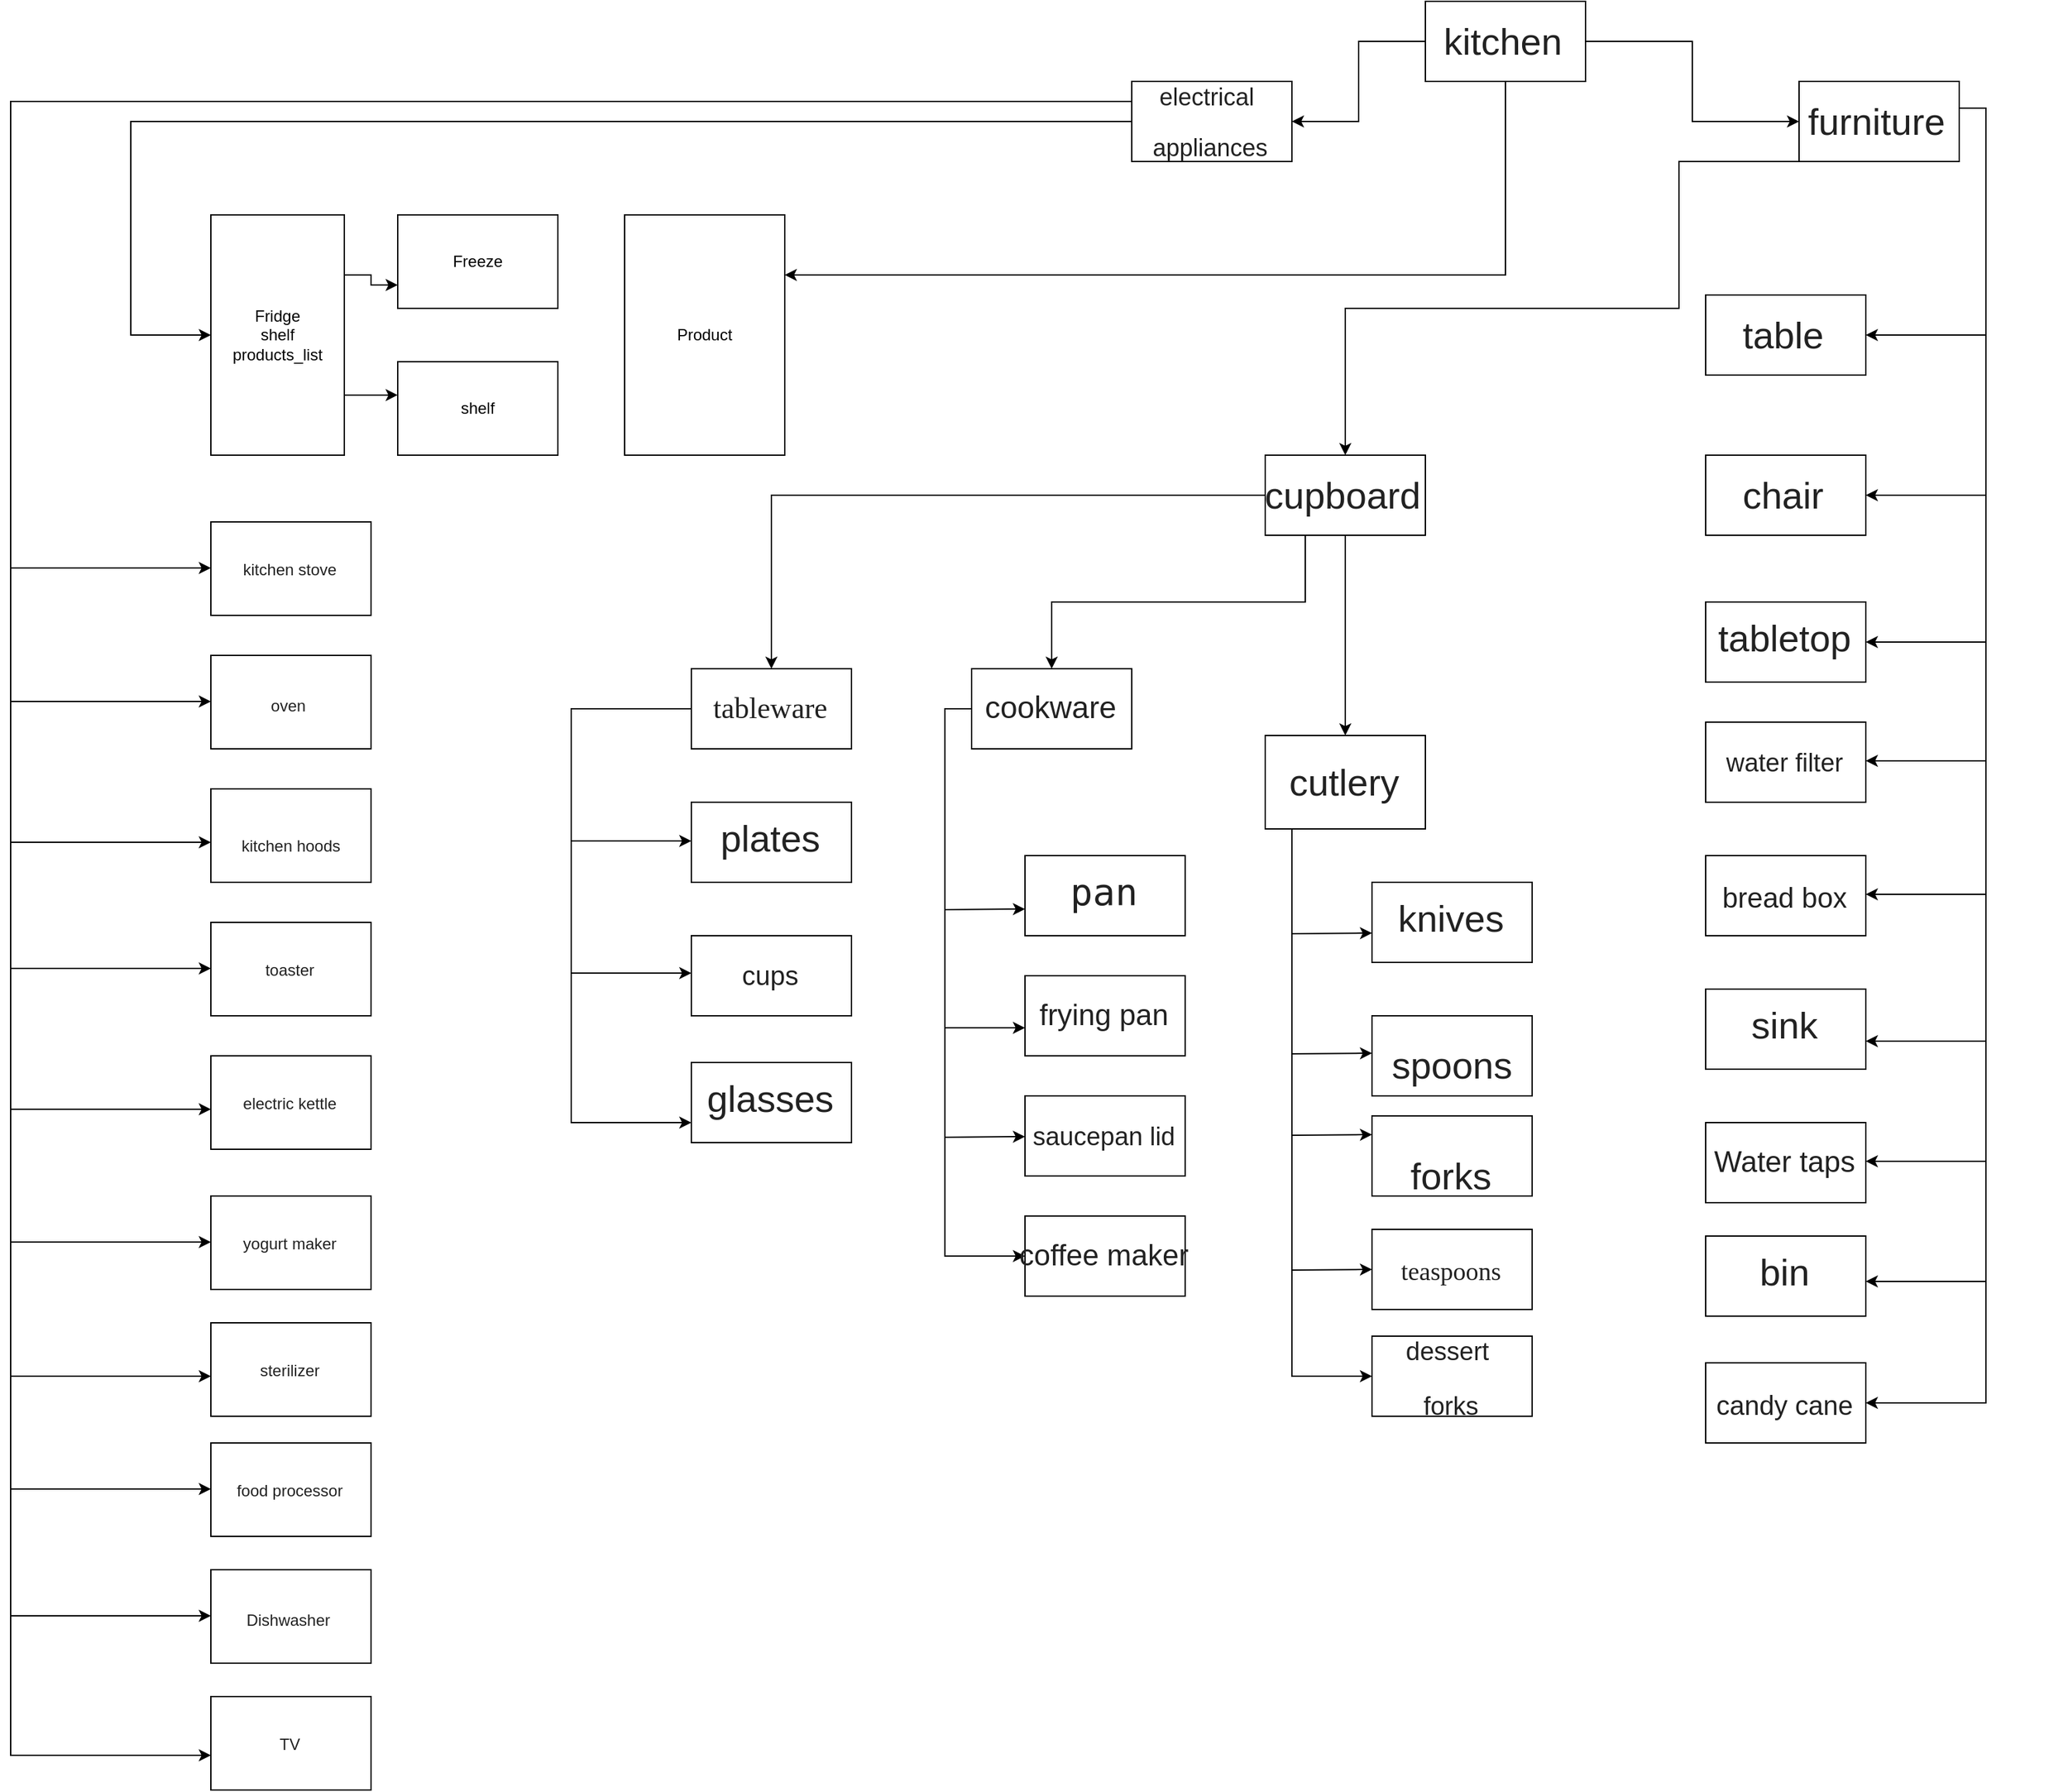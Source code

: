 <mxfile version="12.7.4" type="google"><diagram id="2n0yAuPXPC2HRH2-jtVs" name="Page-1"><mxGraphModel dx="2719" dy="2207" grid="1" gridSize="10" guides="1" tooltips="1" connect="1" arrows="1" fold="1" page="1" pageScale="1" pageWidth="827" pageHeight="1169" math="0" shadow="0"><root><mxCell id="0"/><mxCell id="1" parent="0"/><mxCell id="SaC06bewjzSkghAD5Mi--19" style="edgeStyle=orthogonalEdgeStyle;rounded=0;orthogonalLoop=1;jettySize=auto;html=1;exitX=1;exitY=0.75;exitDx=0;exitDy=0;entryX=0;entryY=0.357;entryDx=0;entryDy=0;entryPerimeter=0;" edge="1" parent="1" source="uFp57AW0VcfaGjjlZwJk-3" target="uFp57AW0VcfaGjjlZwJk-9"><mxGeometry relative="1" as="geometry"/></mxCell><mxCell id="SaC06bewjzSkghAD5Mi--20" style="edgeStyle=orthogonalEdgeStyle;rounded=0;orthogonalLoop=1;jettySize=auto;html=1;exitX=1;exitY=0.25;exitDx=0;exitDy=0;entryX=0;entryY=0.75;entryDx=0;entryDy=0;" edge="1" parent="1" source="uFp57AW0VcfaGjjlZwJk-3" target="uFp57AW0VcfaGjjlZwJk-8"><mxGeometry relative="1" as="geometry"/></mxCell><mxCell id="uFp57AW0VcfaGjjlZwJk-3" value="Fridge&lt;br&gt;shelf&lt;br&gt;products_list" style="rounded=0;whiteSpace=wrap;html=1;" parent="1" vertex="1"><mxGeometry x="-570" y="-1000" width="100" height="180" as="geometry"/></mxCell><mxCell id="uFp57AW0VcfaGjjlZwJk-7" value="Product" style="rounded=0;whiteSpace=wrap;html=1;" parent="1" vertex="1"><mxGeometry x="-260" y="-1000" width="120" height="180" as="geometry"/></mxCell><mxCell id="uFp57AW0VcfaGjjlZwJk-8" value="Freeze" style="rounded=0;whiteSpace=wrap;html=1;" parent="1" vertex="1"><mxGeometry x="-430" y="-1000" width="120" height="70" as="geometry"/></mxCell><mxCell id="uFp57AW0VcfaGjjlZwJk-9" value="shelf" style="rounded=0;whiteSpace=wrap;html=1;" parent="1" vertex="1"><mxGeometry x="-430" y="-890" width="120" height="70" as="geometry"/></mxCell><mxCell id="SaC06bewjzSkghAD5Mi--21" value="&lt;pre class=&quot;tw-data-text tw-text-large tw-ta&quot; id=&quot;tw-target-text&quot; dir=&quot;ltr&quot; style=&quot;line-height: 36px ; border: none ; padding: 2px 0.14em 2px 0px ; position: relative ; margin-top: -2px ; margin-bottom: -2px ; resize: none ; font-family: inherit ; overflow: hidden ; width: 277px ; white-space: pre-wrap ; overflow-wrap: break-word ; color: rgb(34 , 34 , 34)&quot;&gt;&lt;span lang=&quot;en&quot;&gt;&lt;font style=&quot;font-size: 12px&quot;&gt;kitchen stove&lt;/font&gt;&lt;/span&gt;&lt;/pre&gt;" style="rounded=0;whiteSpace=wrap;html=1;align=center;" vertex="1" parent="1"><mxGeometry x="-570" y="-770" width="120" height="70" as="geometry"/></mxCell><mxCell id="SaC06bewjzSkghAD5Mi--29" value="&lt;pre class=&quot;tw-data-text tw-text-large tw-ta&quot; id=&quot;tw-target-text&quot; dir=&quot;ltr&quot; style=&quot;line-height: 36px ; border: none ; padding: 2px 0.14em 2px 0px ; position: relative ; margin-top: -2px ; margin-bottom: -2px ; resize: none ; font-family: inherit ; overflow: hidden ; width: 277px ; white-space: pre-wrap ; overflow-wrap: break-word ; color: rgb(34 , 34 , 34)&quot;&gt;&lt;pre class=&quot;tw-data-text tw-text-large tw-ta&quot; id=&quot;tw-target-text&quot; dir=&quot;ltr&quot; style=&quot;line-height: 36px ; border: none ; padding: 2px 0.14em 2px 0px ; position: relative ; margin-top: -2px ; margin-bottom: -2px ; resize: none ; font-family: inherit ; overflow: hidden ; width: 277px ; white-space: pre-wrap ; overflow-wrap: break-word&quot;&gt;&lt;span lang=&quot;en&quot;&gt;&lt;font style=&quot;font-size: 12px&quot;&gt;electric kettle&lt;/font&gt;&lt;/span&gt;&lt;/pre&gt;&lt;/pre&gt;" style="rounded=0;whiteSpace=wrap;html=1;align=center;" vertex="1" parent="1"><mxGeometry x="-570" y="-370" width="120" height="70" as="geometry"/></mxCell><mxCell id="SaC06bewjzSkghAD5Mi--144" style="edgeStyle=orthogonalEdgeStyle;rounded=0;orthogonalLoop=1;jettySize=auto;html=1;exitX=0;exitY=0.5;exitDx=0;exitDy=0;entryX=0;entryY=0.5;entryDx=0;entryDy=0;" edge="1" parent="1" source="SaC06bewjzSkghAD5Mi--54" target="SaC06bewjzSkghAD5Mi--143"><mxGeometry relative="1" as="geometry"><Array as="points"><mxPoint x="220" y="-540"/><mxPoint x="240" y="-540"/><mxPoint x="240" y="-130"/></Array></mxGeometry></mxCell><mxCell id="SaC06bewjzSkghAD5Mi--54" value="&lt;pre class=&quot;tw-data-text tw-text-large tw-ta&quot; id=&quot;tw-target-text&quot; dir=&quot;ltr&quot; style=&quot;line-height: 36px ; border: none ; padding: 2px 0.14em 2px 0px ; position: relative ; margin-top: -2px ; margin-bottom: -2px ; resize: none ; font-family: inherit ; overflow: hidden ; width: 277px ; white-space: pre-wrap ; overflow-wrap: break-word ; color: rgb(34 , 34 , 34)&quot;&gt;&lt;pre class=&quot;tw-data-text tw-text-large tw-ta&quot; id=&quot;tw-target-text&quot; dir=&quot;ltr&quot; style=&quot;line-height: 36px ; border: none ; padding: 2px 0.14em 2px 0px ; position: relative ; margin-top: -2px ; margin-bottom: -2px ; resize: none ; font-family: inherit ; overflow: hidden ; width: 277px ; white-space: pre-wrap ; overflow-wrap: break-word&quot;&gt;&lt;pre class=&quot;tw-data-text tw-text-large tw-ta&quot; id=&quot;tw-target-text&quot; dir=&quot;ltr&quot; style=&quot;font-size: 28px ; line-height: 36px ; border: none ; padding: 2px 0.14em 2px 0px ; position: relative ; margin-top: -2px ; margin-bottom: -2px ; resize: none ; font-family: inherit ; overflow: hidden ; width: 277px ; white-space: pre-wrap ; overflow-wrap: break-word&quot;&gt;&lt;span lang=&quot;en&quot;&gt;cutlery&lt;/span&gt;&lt;/pre&gt;&lt;/pre&gt;&lt;/pre&gt;" style="rounded=0;whiteSpace=wrap;html=1;align=center;" vertex="1" parent="1"><mxGeometry x="220" y="-610" width="120" height="70" as="geometry"/></mxCell><mxCell id="SaC06bewjzSkghAD5Mi--31" value="&lt;pre class=&quot;tw-data-text tw-text-large tw-ta&quot; id=&quot;tw-target-text&quot; dir=&quot;ltr&quot; style=&quot;line-height: 36px ; border: none ; padding: 2px 0.14em 2px 0px ; position: relative ; margin-top: -2px ; margin-bottom: -2px ; resize: none ; font-family: inherit ; overflow: hidden ; width: 277px ; white-space: pre-wrap ; overflow-wrap: break-word ; color: rgb(34 , 34 , 34)&quot;&gt;&lt;pre class=&quot;tw-data-text tw-text-large tw-ta&quot; id=&quot;tw-target-text&quot; dir=&quot;ltr&quot; style=&quot;line-height: 36px ; border: none ; padding: 2px 0.14em 2px 0px ; position: relative ; margin-top: -2px ; margin-bottom: -2px ; resize: none ; font-family: inherit ; overflow: hidden ; width: 277px ; white-space: pre-wrap ; overflow-wrap: break-word&quot;&gt;&lt;span lang=&quot;en&quot;&gt;&lt;font style=&quot;font-size: 12px&quot;&gt;food processor&lt;/font&gt;&lt;/span&gt;&lt;/pre&gt;&lt;/pre&gt;" style="rounded=0;whiteSpace=wrap;html=1;align=center;" vertex="1" parent="1"><mxGeometry x="-570" y="-80" width="120" height="70" as="geometry"/></mxCell><mxCell id="SaC06bewjzSkghAD5Mi--33" value="&lt;pre class=&quot;tw-data-text tw-text-large tw-ta&quot; id=&quot;tw-target-text&quot; dir=&quot;ltr&quot; style=&quot;line-height: 36px ; border: none ; padding: 2px 0.14em 2px 0px ; position: relative ; margin-top: -2px ; margin-bottom: -2px ; resize: none ; font-family: inherit ; overflow: hidden ; width: 277px ; white-space: pre-wrap ; overflow-wrap: break-word ; color: rgb(34 , 34 , 34)&quot;&gt;TV&lt;/pre&gt;" style="rounded=0;whiteSpace=wrap;html=1;align=center;" vertex="1" parent="1"><mxGeometry x="-570" y="110" width="120" height="70" as="geometry"/></mxCell><mxCell id="SaC06bewjzSkghAD5Mi--35" value="&lt;pre class=&quot;tw-data-text tw-text-large tw-ta&quot; id=&quot;tw-target-text&quot; dir=&quot;ltr&quot; style=&quot;line-height: 36px ; border: none ; padding: 2px 0.14em 2px 0px ; position: relative ; margin-top: -2px ; margin-bottom: -2px ; resize: none ; font-family: inherit ; overflow: hidden ; width: 277px ; white-space: pre-wrap ; overflow-wrap: break-word ; color: rgb(34 , 34 , 34)&quot;&gt;&lt;pre class=&quot;tw-data-text tw-text-large tw-ta&quot; id=&quot;tw-target-text&quot; dir=&quot;ltr&quot; style=&quot;line-height: 36px ; border: none ; padding: 2px 0.14em 2px 0px ; position: relative ; margin-top: -2px ; margin-bottom: -2px ; resize: none ; font-family: inherit ; overflow: hidden ; width: 277px ; white-space: pre-wrap ; overflow-wrap: break-word&quot;&gt;&lt;span lang=&quot;en&quot;&gt;&lt;font style=&quot;font-size: 12px&quot;&gt;toaster&lt;/font&gt;&lt;/span&gt;&lt;/pre&gt;&lt;/pre&gt;" style="rounded=0;whiteSpace=wrap;html=1;align=center;" vertex="1" parent="1"><mxGeometry x="-570" y="-470" width="120" height="70" as="geometry"/></mxCell><mxCell id="SaC06bewjzSkghAD5Mi--37" value="&lt;pre class=&quot;tw-data-text tw-text-large tw-ta&quot; id=&quot;tw-target-text&quot; dir=&quot;ltr&quot; style=&quot;line-height: 36px ; border: none ; padding: 2px 0.14em 2px 0px ; position: relative ; margin-top: -2px ; margin-bottom: -2px ; resize: none ; font-family: inherit ; overflow: hidden ; width: 277px ; white-space: pre-wrap ; overflow-wrap: break-word ; color: rgb(34 , 34 , 34)&quot;&gt;&lt;pre class=&quot;tw-data-text tw-text-large tw-ta&quot; id=&quot;tw-target-text&quot; dir=&quot;ltr&quot; style=&quot;line-height: 36px ; border: none ; padding: 2px 0.14em 2px 0px ; position: relative ; margin-top: -2px ; margin-bottom: -2px ; resize: none ; font-family: inherit ; overflow: hidden ; width: 277px ; white-space: pre-wrap ; overflow-wrap: break-word&quot;&gt;&lt;span lang=&quot;en&quot;&gt;&lt;font style=&quot;font-size: 12px&quot;&gt;sterilizer&lt;/font&gt;&lt;/span&gt;&lt;/pre&gt;&lt;/pre&gt;" style="rounded=0;whiteSpace=wrap;html=1;align=center;" vertex="1" parent="1"><mxGeometry x="-570" y="-170" width="120" height="70" as="geometry"/></mxCell><mxCell id="SaC06bewjzSkghAD5Mi--23" value="&lt;pre class=&quot;tw-data-text tw-text-large tw-ta&quot; id=&quot;tw-target-text&quot; dir=&quot;ltr&quot; style=&quot;font-size: 28px ; line-height: 36px ; border: none ; padding: 2px 0.14em 2px 0px ; position: relative ; margin-top: -2px ; margin-bottom: -2px ; resize: none ; font-family: inherit ; overflow: hidden ; width: 277px ; white-space: pre-wrap ; overflow-wrap: break-word ; color: rgb(34 , 34 , 34)&quot;&gt;&lt;span lang=&quot;en&quot; style=&quot;font-size: 12px&quot;&gt;oven&lt;/span&gt;&lt;/pre&gt;" style="rounded=0;whiteSpace=wrap;html=1;align=center;" vertex="1" parent="1"><mxGeometry x="-570" y="-670" width="120" height="70" as="geometry"/></mxCell><mxCell id="SaC06bewjzSkghAD5Mi--25" value="&lt;br class=&quot;Apple-interchange-newline&quot;&gt;&lt;span style=&quot;color: rgb(34 , 34 , 34) ; font-family: &amp;#34;arial&amp;#34; , sans-serif ; text-align: left ; white-space: pre-wrap&quot;&gt;kitchen hoods&lt;/span&gt;" style="rounded=0;whiteSpace=wrap;html=1;" vertex="1" parent="1"><mxGeometry x="-570" y="-570" width="120" height="70" as="geometry"/></mxCell><mxCell id="SaC06bewjzSkghAD5Mi--27" value="&lt;pre class=&quot;tw-data-text tw-text-large tw-ta&quot; id=&quot;tw-target-text&quot; dir=&quot;ltr&quot; style=&quot;font-size: 28px ; line-height: 36px ; border: none ; padding: 2px 0.14em 2px 0px ; position: relative ; margin-top: -2px ; margin-bottom: -2px ; resize: none ; font-family: inherit ; overflow: hidden ; width: 277px ; white-space: pre-wrap ; overflow-wrap: break-word ; color: rgb(34 , 34 , 34)&quot;&gt;&lt;span lang=&quot;en&quot; style=&quot;font-size: 12px&quot;&gt;Dishwasher&lt;/span&gt;&lt;/pre&gt;" style="rounded=0;whiteSpace=wrap;html=1;align=center;" vertex="1" parent="1"><mxGeometry x="-570" y="15" width="120" height="70" as="geometry"/></mxCell><mxCell id="SaC06bewjzSkghAD5Mi--40" value="&lt;pre class=&quot;tw-data-text tw-text-large tw-ta&quot; id=&quot;tw-target-text&quot; dir=&quot;ltr&quot; style=&quot;line-height: 36px ; border: none ; padding: 2px 0.14em 2px 0px ; position: relative ; margin-top: -2px ; margin-bottom: -2px ; resize: none ; font-family: inherit ; overflow: hidden ; width: 277px ; white-space: pre-wrap ; overflow-wrap: break-word ; color: rgb(34 , 34 , 34)&quot;&gt;&lt;pre class=&quot;tw-data-text tw-text-large tw-ta&quot; id=&quot;tw-target-text&quot; dir=&quot;ltr&quot; style=&quot;line-height: 36px ; border: none ; padding: 2px 0.14em 2px 0px ; position: relative ; margin-top: -2px ; margin-bottom: -2px ; resize: none ; font-family: inherit ; overflow: hidden ; width: 277px ; white-space: pre-wrap ; overflow-wrap: break-word&quot;&gt;&lt;span lang=&quot;en&quot;&gt;&lt;font style=&quot;font-size: 12px&quot;&gt;yogurt maker&lt;/font&gt;&lt;/span&gt;&lt;/pre&gt;&lt;/pre&gt;" style="rounded=0;whiteSpace=wrap;html=1;align=center;" vertex="1" parent="1"><mxGeometry x="-570" y="-265" width="120" height="70" as="geometry"/></mxCell><mxCell id="SaC06bewjzSkghAD5Mi--3" value="" style="edgeStyle=orthogonalEdgeStyle;rounded=0;orthogonalLoop=1;jettySize=auto;html=1;" edge="1" parent="1" source="SaC06bewjzSkghAD5Mi--1" target="SaC06bewjzSkghAD5Mi--2"><mxGeometry relative="1" as="geometry"/></mxCell><mxCell id="SaC06bewjzSkghAD5Mi--16" value="" style="edgeStyle=orthogonalEdgeStyle;rounded=0;orthogonalLoop=1;jettySize=auto;html=1;" edge="1" parent="1" source="SaC06bewjzSkghAD5Mi--1" target="SaC06bewjzSkghAD5Mi--4"><mxGeometry relative="1" as="geometry"><mxPoint x="520" y="-1130" as="targetPoint"/></mxGeometry></mxCell><mxCell id="SaC06bewjzSkghAD5Mi--57" style="edgeStyle=orthogonalEdgeStyle;rounded=0;orthogonalLoop=1;jettySize=auto;html=1;exitX=0.5;exitY=1;exitDx=0;exitDy=0;" edge="1" parent="1" source="SaC06bewjzSkghAD5Mi--42"><mxGeometry relative="1" as="geometry"><mxPoint x="280" y="-610" as="targetPoint"/><Array as="points"><mxPoint x="280" y="-680"/><mxPoint x="280" y="-680"/></Array></mxGeometry></mxCell><mxCell id="SaC06bewjzSkghAD5Mi--167" style="edgeStyle=orthogonalEdgeStyle;rounded=0;orthogonalLoop=1;jettySize=auto;html=1;exitX=0.5;exitY=1;exitDx=0;exitDy=0;entryX=1;entryY=0.25;entryDx=0;entryDy=0;" edge="1" parent="1" source="SaC06bewjzSkghAD5Mi--1" target="uFp57AW0VcfaGjjlZwJk-7"><mxGeometry relative="1" as="geometry"/></mxCell><mxCell id="SaC06bewjzSkghAD5Mi--1" value="&lt;pre class=&quot;tw-data-text tw-text-large tw-ta&quot; id=&quot;tw-target-text&quot; dir=&quot;ltr&quot; style=&quot;font-size: 28px ; line-height: 36px ; border: none ; padding: 2px 0.14em 2px 0px ; position: relative ; margin-top: -2px ; margin-bottom: -2px ; resize: none ; font-family: inherit ; overflow: hidden ; width: 277px ; white-space: pre-wrap ; overflow-wrap: break-word ; color: rgb(34 , 34 , 34)&quot;&gt;&lt;span lang=&quot;en&quot;&gt;kitchen&lt;/span&gt;&lt;/pre&gt;" style="rounded=0;whiteSpace=wrap;html=1;align=center;" vertex="1" parent="1"><mxGeometry x="340" y="-1160" width="120" height="60" as="geometry"/></mxCell><mxCell id="SaC06bewjzSkghAD5Mi--17" style="edgeStyle=orthogonalEdgeStyle;rounded=0;orthogonalLoop=1;jettySize=auto;html=1;exitX=0;exitY=0.5;exitDx=0;exitDy=0;" edge="1" parent="1" source="SaC06bewjzSkghAD5Mi--2" target="uFp57AW0VcfaGjjlZwJk-3"><mxGeometry relative="1" as="geometry"><Array as="points"><mxPoint x="-630" y="-1070"/><mxPoint x="-630" y="-910"/></Array></mxGeometry></mxCell><mxCell id="SaC06bewjzSkghAD5Mi--93" style="edgeStyle=orthogonalEdgeStyle;rounded=0;orthogonalLoop=1;jettySize=auto;html=1;exitX=0;exitY=0.25;exitDx=0;exitDy=0;" edge="1" parent="1" source="SaC06bewjzSkghAD5Mi--2" target="SaC06bewjzSkghAD5Mi--33"><mxGeometry relative="1" as="geometry"><mxPoint x="-430" y="154" as="targetPoint"/><Array as="points"><mxPoint x="-720" y="-1085"/><mxPoint x="-720" y="154"/></Array></mxGeometry></mxCell><mxCell id="SaC06bewjzSkghAD5Mi--2" value="&lt;pre class=&quot;tw-data-text tw-text-large tw-ta&quot; id=&quot;tw-target-text&quot; dir=&quot;ltr&quot; style=&quot;line-height: 36px ; border: none ; padding: 2px 0.14em 2px 0px ; position: relative ; margin-top: -2px ; margin-bottom: -2px ; resize: none ; font-family: inherit ; overflow: hidden ; width: 277px ; white-space: pre-wrap ; overflow-wrap: break-word ; color: rgb(34 , 34 , 34) ; font-size: 18px&quot;&gt;&lt;span lang=&quot;en&quot;&gt;&lt;font style=&quot;font-size: 18px&quot;&gt;electrical &lt;/font&gt;&lt;/span&gt;&lt;/pre&gt;&lt;pre class=&quot;tw-data-text tw-text-large tw-ta&quot; id=&quot;tw-target-text&quot; dir=&quot;ltr&quot; style=&quot;line-height: 36px ; border: none ; padding: 2px 0.14em 2px 0px ; position: relative ; margin-top: -2px ; margin-bottom: -2px ; resize: none ; font-family: inherit ; overflow: hidden ; width: 277px ; white-space: pre-wrap ; overflow-wrap: break-word ; color: rgb(34 , 34 , 34) ; font-size: 18px&quot;&gt;&lt;span lang=&quot;en&quot;&gt;&lt;font style=&quot;font-size: 18px&quot;&gt;appliances&lt;/font&gt;&lt;/span&gt;&lt;/pre&gt;" style="rounded=0;whiteSpace=wrap;html=1;align=center;" vertex="1" parent="1"><mxGeometry x="120" y="-1100" width="120" height="60" as="geometry"/></mxCell><mxCell id="SaC06bewjzSkghAD5Mi--112" style="edgeStyle=orthogonalEdgeStyle;rounded=0;orthogonalLoop=1;jettySize=auto;html=1;exitX=0.5;exitY=1;exitDx=0;exitDy=0;entryX=1;entryY=0.5;entryDx=0;entryDy=0;" edge="1" parent="1" source="SaC06bewjzSkghAD5Mi--4" target="SaC06bewjzSkghAD5Mi--66"><mxGeometry relative="1" as="geometry"><Array as="points"><mxPoint x="680" y="-1080"/><mxPoint x="760" y="-1080"/><mxPoint x="760" y="-110"/></Array></mxGeometry></mxCell><mxCell id="SaC06bewjzSkghAD5Mi--126" style="edgeStyle=orthogonalEdgeStyle;rounded=0;orthogonalLoop=1;jettySize=auto;html=1;exitX=0.25;exitY=1;exitDx=0;exitDy=0;" edge="1" parent="1" source="SaC06bewjzSkghAD5Mi--4"><mxGeometry relative="1" as="geometry"><mxPoint x="280" y="-820" as="targetPoint"/><Array as="points"><mxPoint x="530" y="-1040"/><mxPoint x="530" y="-930"/><mxPoint x="280" y="-930"/></Array></mxGeometry></mxCell><mxCell id="SaC06bewjzSkghAD5Mi--4" value="&lt;pre class=&quot;tw-data-text tw-text-large tw-ta&quot; id=&quot;tw-target-text&quot; dir=&quot;ltr&quot; style=&quot;font-size: 28px ; line-height: 36px ; border: none ; padding: 2px 0.14em 2px 0px ; position: relative ; margin-top: -2px ; margin-bottom: -2px ; resize: none ; font-family: inherit ; overflow: hidden ; width: 277px ; white-space: pre-wrap ; overflow-wrap: break-word ; color: rgb(34 , 34 , 34)&quot;&gt;&lt;pre class=&quot;tw-data-text tw-text-large tw-ta&quot; id=&quot;tw-target-text&quot; dir=&quot;ltr&quot; style=&quot;line-height: 36px ; border: none ; padding: 2px 0.14em 2px 0px ; position: relative ; margin-top: -2px ; margin-bottom: -2px ; resize: none ; font-family: inherit ; overflow: hidden ; width: 277px ; white-space: pre-wrap ; overflow-wrap: break-word&quot;&gt;&lt;span lang=&quot;en&quot;&gt;furniture&lt;/span&gt;&lt;/pre&gt;&lt;/pre&gt;" style="rounded=0;whiteSpace=wrap;html=1;align=center;" vertex="1" parent="1"><mxGeometry x="620" y="-1100" width="120" height="60" as="geometry"/></mxCell><mxCell id="SaC06bewjzSkghAD5Mi--44" value="&lt;pre class=&quot;tw-data-text tw-text-large tw-ta&quot; id=&quot;tw-target-text&quot; dir=&quot;ltr&quot; style=&quot;font-size: 28px ; line-height: 36px ; border: none ; padding: 2px 0.14em 2px 0px ; position: relative ; margin-top: -2px ; margin-bottom: -2px ; resize: none ; font-family: inherit ; overflow: hidden ; width: 277px ; white-space: pre-wrap ; overflow-wrap: break-word ; color: rgb(34 , 34 , 34)&quot;&gt;&lt;pre class=&quot;tw-data-text tw-text-large tw-ta&quot; id=&quot;tw-target-text&quot; dir=&quot;ltr&quot; style=&quot;line-height: 36px ; border: none ; padding: 2px 0.14em 2px 0px ; position: relative ; margin-top: -2px ; margin-bottom: -2px ; resize: none ; font-family: inherit ; overflow: hidden ; width: 277px ; white-space: pre-wrap ; overflow-wrap: break-word&quot;&gt;&lt;pre class=&quot;tw-data-text tw-text-large tw-ta&quot; id=&quot;tw-target-text&quot; dir=&quot;ltr&quot; style=&quot;line-height: 36px ; border: none ; padding: 2px 0.14em 2px 0px ; position: relative ; margin-top: -2px ; margin-bottom: -2px ; resize: none ; font-family: inherit ; overflow: hidden ; width: 277px ; white-space: pre-wrap ; overflow-wrap: break-word&quot;&gt;&lt;span lang=&quot;en&quot;&gt;table&lt;/span&gt;&lt;/pre&gt;&lt;/pre&gt;&lt;/pre&gt;" style="rounded=0;whiteSpace=wrap;html=1;align=center;" vertex="1" parent="1"><mxGeometry x="550" y="-940" width="120" height="60" as="geometry"/></mxCell><mxCell id="SaC06bewjzSkghAD5Mi--46" value="&lt;pre class=&quot;tw-data-text tw-text-large tw-ta&quot; id=&quot;tw-target-text&quot; dir=&quot;ltr&quot; style=&quot;font-size: 28px ; line-height: 36px ; border: none ; padding: 2px 0.14em 2px 0px ; position: relative ; margin-top: -2px ; margin-bottom: -2px ; resize: none ; font-family: inherit ; overflow: hidden ; width: 277px ; white-space: pre-wrap ; overflow-wrap: break-word ; color: rgb(34 , 34 , 34)&quot;&gt;&lt;pre class=&quot;tw-data-text tw-text-large tw-ta&quot; id=&quot;tw-target-text&quot; dir=&quot;ltr&quot; style=&quot;line-height: 36px ; border: none ; padding: 2px 0.14em 2px 0px ; position: relative ; margin-top: -2px ; margin-bottom: -2px ; resize: none ; font-family: inherit ; overflow: hidden ; width: 277px ; white-space: pre-wrap ; overflow-wrap: break-word&quot;&gt;&lt;pre class=&quot;tw-data-text tw-text-large tw-ta&quot; id=&quot;tw-target-text&quot; dir=&quot;ltr&quot; style=&quot;line-height: 36px ; border: none ; padding: 2px 0.14em 2px 0px ; position: relative ; margin-top: -2px ; margin-bottom: -2px ; resize: none ; font-family: inherit ; overflow: hidden ; width: 277px ; white-space: pre-wrap ; overflow-wrap: break-word&quot;&gt;&lt;span lang=&quot;en&quot;&gt;chair&lt;/span&gt;&lt;/pre&gt;&lt;/pre&gt;&lt;/pre&gt;" style="rounded=0;whiteSpace=wrap;html=1;align=center;" vertex="1" parent="1"><mxGeometry x="550" y="-820" width="120" height="60" as="geometry"/></mxCell><mxCell id="SaC06bewjzSkghAD5Mi--60" value="&lt;pre class=&quot;tw-data-text tw-text-large tw-ta&quot; id=&quot;tw-target-text&quot; dir=&quot;ltr&quot; style=&quot;line-height: 36px ; border: none ; padding: 2px 0.14em 2px 0px ; position: relative ; margin-top: -2px ; margin-bottom: -2px ; resize: none ; overflow: hidden ; width: 277px ; overflow-wrap: break-word&quot;&gt;&lt;pre class=&quot;tw-data-text tw-text-large tw-ta&quot; id=&quot;tw-target-text&quot; dir=&quot;ltr&quot; style=&quot;line-height: 36px ; border: none ; padding: 2px 0.14em 2px 0px ; position: relative ; margin-top: -2px ; margin-bottom: -2px ; resize: none ; overflow: hidden ; width: 277px ; overflow-wrap: break-word&quot;&gt;&lt;pre class=&quot;tw-data-text tw-text-large tw-ta&quot; id=&quot;tw-target-text&quot; dir=&quot;ltr&quot; style=&quot;line-height: 36px ; border: none ; padding: 2px 0.14em 2px 0px ; position: relative ; margin-top: -2px ; margin-bottom: -2px ; resize: none ; overflow: hidden ; width: 277px ; overflow-wrap: break-word&quot;&gt;&lt;font color=&quot;#222222&quot; face=&quot;Helvetica&quot;&gt;&lt;span style=&quot;font-size: 28px ; white-space: pre-wrap&quot;&gt;bin&lt;/span&gt;&lt;/font&gt;&lt;font color=&quot;#222222&quot; face=&quot;inherit&quot;&gt;&lt;span style=&quot;font-size: 28px ; white-space: pre-wrap&quot;&gt;&lt;br&gt;&lt;/span&gt;&lt;/font&gt;&lt;/pre&gt;&lt;/pre&gt;&lt;/pre&gt;" style="rounded=0;whiteSpace=wrap;html=1;align=center;" vertex="1" parent="1"><mxGeometry x="550" y="-235" width="120" height="60" as="geometry"/></mxCell><mxCell id="SaC06bewjzSkghAD5Mi--62" value="&lt;pre class=&quot;tw-data-text tw-text-large tw-ta&quot; id=&quot;tw-target-text&quot; dir=&quot;ltr&quot; style=&quot;line-height: 36px ; border: none ; padding: 2px 0.14em 2px 0px ; position: relative ; margin-top: -2px ; margin-bottom: -2px ; resize: none ; overflow: hidden ; width: 277px ; overflow-wrap: break-word&quot;&gt;&lt;pre class=&quot;tw-data-text tw-text-large tw-ta&quot; id=&quot;tw-target-text&quot; dir=&quot;ltr&quot; style=&quot;line-height: 36px ; border: none ; padding: 2px 0.14em 2px 0px ; position: relative ; margin-top: -2px ; margin-bottom: -2px ; resize: none ; overflow: hidden ; width: 277px ; overflow-wrap: break-word&quot;&gt;&lt;pre class=&quot;tw-data-text tw-text-large tw-ta&quot; id=&quot;tw-target-text&quot; dir=&quot;ltr&quot; style=&quot;line-height: 36px ; border: none ; padding: 2px 0.14em 2px 0px ; position: relative ; margin-top: -2px ; margin-bottom: -2px ; resize: none ; overflow: hidden ; width: 277px ; overflow-wrap: break-word&quot;&gt;&lt;font color=&quot;#222222&quot;&gt;&lt;font face=&quot;Helvetica&quot; size=&quot;1&quot;&gt;&lt;span style=&quot;white-space: pre-wrap ; font-size: 19px&quot;&gt;water filter&lt;/span&gt;&lt;/font&gt;&lt;font face=&quot;inherit&quot;&gt;&lt;span style=&quot;font-size: 28px ; white-space: pre-wrap&quot;&gt;&lt;br&gt;&lt;/span&gt;&lt;/font&gt;&lt;/font&gt;&lt;/pre&gt;&lt;/pre&gt;&lt;/pre&gt;" style="rounded=0;whiteSpace=wrap;html=1;align=center;" vertex="1" parent="1"><mxGeometry x="550" y="-620" width="120" height="60" as="geometry"/></mxCell><mxCell id="SaC06bewjzSkghAD5Mi--64" value="&lt;pre class=&quot;tw-data-text tw-text-large tw-ta&quot; id=&quot;tw-target-text&quot; dir=&quot;ltr&quot; style=&quot;line-height: 36px ; border: none ; padding: 2px 0.14em 2px 0px ; position: relative ; margin-top: -2px ; margin-bottom: -2px ; resize: none ; overflow: hidden ; width: 277px ; overflow-wrap: break-word&quot;&gt;&lt;pre class=&quot;tw-data-text tw-text-large tw-ta&quot; id=&quot;tw-target-text&quot; dir=&quot;ltr&quot; style=&quot;line-height: 36px ; border: none ; padding: 2px 0.14em 2px 0px ; position: relative ; margin-top: -2px ; margin-bottom: -2px ; resize: none ; overflow: hidden ; width: 277px ; overflow-wrap: break-word ; font-size: 21px&quot;&gt;&lt;pre class=&quot;tw-data-text tw-text-large tw-ta&quot; id=&quot;tw-target-text&quot; dir=&quot;ltr&quot; style=&quot;line-height: 36px ; border: none ; padding: 2px 0.14em 2px 0px ; position: relative ; margin-top: -2px ; margin-bottom: -2px ; resize: none ; overflow: hidden ; width: 277px ; overflow-wrap: break-word&quot;&gt;&lt;font color=&quot;#222222&quot; face=&quot;Helvetica&quot; style=&quot;font-size: 21px&quot;&gt;&lt;span style=&quot;white-space: pre-wrap&quot;&gt;bread box&lt;/span&gt;&lt;/font&gt;&lt;font color=&quot;#222222&quot; face=&quot;inherit&quot;&gt;&lt;span style=&quot;font-size: 28px ; white-space: pre-wrap&quot;&gt;&lt;br&gt;&lt;/span&gt;&lt;/font&gt;&lt;/pre&gt;&lt;/pre&gt;&lt;/pre&gt;" style="rounded=0;whiteSpace=wrap;html=1;align=center;" vertex="1" parent="1"><mxGeometry x="550" y="-520" width="120" height="60" as="geometry"/></mxCell><mxCell id="SaC06bewjzSkghAD5Mi--66" value="&lt;pre class=&quot;tw-data-text tw-text-large tw-ta&quot; id=&quot;tw-target-text&quot; dir=&quot;ltr&quot; style=&quot;line-height: 36px ; border: none ; padding: 2px 0.14em 2px 0px ; position: relative ; margin-top: -2px ; margin-bottom: -2px ; resize: none ; overflow: hidden ; width: 277px ; overflow-wrap: break-word&quot;&gt;&lt;pre class=&quot;tw-data-text tw-text-large tw-ta&quot; id=&quot;tw-target-text&quot; dir=&quot;ltr&quot; style=&quot;line-height: 36px ; border: none ; padding: 2px 0.14em 2px 0px ; position: relative ; margin-top: -2px ; margin-bottom: -2px ; resize: none ; overflow: hidden ; width: 277px ; overflow-wrap: break-word ; font-size: 20px&quot;&gt;&lt;pre class=&quot;tw-data-text tw-text-large tw-ta&quot; id=&quot;tw-target-text&quot; dir=&quot;ltr&quot; style=&quot;line-height: 36px ; border: none ; padding: 2px 0.14em 2px 0px ; position: relative ; margin-top: -2px ; margin-bottom: -2px ; resize: none ; overflow: hidden ; width: 277px ; overflow-wrap: break-word&quot;&gt;&lt;font color=&quot;#222222&quot; face=&quot;Helvetica&quot; style=&quot;font-size: 20px&quot;&gt;&lt;span style=&quot;white-space: pre-wrap&quot;&gt;candy cane&lt;/span&gt;&lt;/font&gt;&lt;font color=&quot;#222222&quot; face=&quot;inherit&quot;&gt;&lt;span style=&quot;font-size: 28px ; white-space: pre-wrap&quot;&gt;&lt;br&gt;&lt;/span&gt;&lt;/font&gt;&lt;/pre&gt;&lt;/pre&gt;&lt;/pre&gt;" style="rounded=0;whiteSpace=wrap;html=1;align=center;" vertex="1" parent="1"><mxGeometry x="550" y="-140" width="120" height="60" as="geometry"/></mxCell><mxCell id="SaC06bewjzSkghAD5Mi--68" value="&lt;pre class=&quot;tw-data-text tw-text-large tw-ta&quot; id=&quot;tw-target-text&quot; dir=&quot;ltr&quot; style=&quot;line-height: 36px ; border: none ; padding: 2px 0.14em 2px 0px ; position: relative ; margin-top: -2px ; margin-bottom: -2px ; resize: none ; overflow: hidden ; width: 277px ; overflow-wrap: break-word&quot;&gt;&lt;pre class=&quot;tw-data-text tw-text-large tw-ta&quot; id=&quot;tw-target-text&quot; dir=&quot;ltr&quot; style=&quot;line-height: 36px ; border: none ; padding: 2px 0.14em 2px 0px ; position: relative ; margin-top: -2px ; margin-bottom: -2px ; resize: none ; overflow: hidden ; width: 277px ; overflow-wrap: break-word&quot;&gt;&lt;pre class=&quot;tw-data-text tw-text-large tw-ta&quot; id=&quot;tw-target-text&quot; dir=&quot;ltr&quot; style=&quot;line-height: 36px ; border: none ; padding: 2px 0.14em 2px 0px ; position: relative ; margin-top: -2px ; margin-bottom: -2px ; resize: none ; overflow: hidden ; width: 277px ; overflow-wrap: break-word&quot;&gt;&lt;font color=&quot;#222222&quot;&gt;&lt;font face=&quot;Helvetica&quot;&gt;&lt;span style=&quot;font-size: 28px ; white-space: pre-wrap&quot;&gt;knives&lt;/span&gt;&lt;/font&gt;&lt;font face=&quot;inherit&quot;&gt;&lt;span style=&quot;font-size: 28px ; white-space: pre-wrap&quot;&gt;&lt;br&gt;&lt;/span&gt;&lt;/font&gt;&lt;/font&gt;&lt;/pre&gt;&lt;/pre&gt;&lt;/pre&gt;" style="rounded=0;whiteSpace=wrap;html=1;align=center;" vertex="1" parent="1"><mxGeometry x="300" y="-500" width="120" height="60" as="geometry"/></mxCell><mxCell id="SaC06bewjzSkghAD5Mi--127" style="edgeStyle=orthogonalEdgeStyle;rounded=0;orthogonalLoop=1;jettySize=auto;html=1;exitX=0;exitY=0.5;exitDx=0;exitDy=0;entryX=0;entryY=0.5;entryDx=0;entryDy=0;" edge="1" parent="1" source="SaC06bewjzSkghAD5Mi--78" target="SaC06bewjzSkghAD5Mi--86"><mxGeometry relative="1" as="geometry"/></mxCell><mxCell id="SaC06bewjzSkghAD5Mi--78" value="&lt;pre class=&quot;tw-data-text tw-text-large tw-ta&quot; id=&quot;tw-target-text&quot; dir=&quot;ltr&quot; style=&quot;line-height: 36px ; border: none ; padding: 2px 0.14em 2px 0px ; position: relative ; margin-top: -2px ; margin-bottom: -2px ; resize: none ; overflow: hidden ; width: 277px ; overflow-wrap: break-word&quot;&gt;&lt;pre class=&quot;tw-data-text tw-text-large tw-ta&quot; id=&quot;tw-target-text&quot; dir=&quot;ltr&quot; style=&quot;line-height: 36px ; border: none ; padding: 2px 0.14em 2px 0px ; position: relative ; margin-top: -2px ; margin-bottom: -2px ; resize: none ; overflow: hidden ; width: 277px ; overflow-wrap: break-word&quot;&gt;&lt;pre class=&quot;tw-data-text tw-text-large tw-ta&quot; id=&quot;tw-target-text&quot; dir=&quot;ltr&quot; style=&quot;line-height: 36px ; border: none ; padding: 2px 0.14em 2px 0px ; position: relative ; margin-top: -2px ; margin-bottom: -2px ; resize: none ; overflow: hidden ; width: 277px ; overflow-wrap: break-word&quot;&gt;&lt;font color=&quot;#222222&quot;&gt;&lt;font face=&quot;Helvetica&quot; size=&quot;1&quot;&gt;&lt;span style=&quot;white-space: pre-wrap ; font-size: 23px&quot;&gt;cookware&lt;/span&gt;&lt;/font&gt;&lt;font face=&quot;inherit&quot;&gt;&lt;span style=&quot;font-size: 28px ; white-space: pre-wrap&quot;&gt;&lt;br&gt;&lt;/span&gt;&lt;/font&gt;&lt;/font&gt;&lt;/pre&gt;&lt;/pre&gt;&lt;/pre&gt;" style="rounded=0;whiteSpace=wrap;html=1;align=center;" vertex="1" parent="1"><mxGeometry y="-660" width="120" height="60" as="geometry"/></mxCell><mxCell id="SaC06bewjzSkghAD5Mi--148" style="edgeStyle=orthogonalEdgeStyle;rounded=0;orthogonalLoop=1;jettySize=auto;html=1;exitX=0;exitY=0.5;exitDx=0;exitDy=0;entryX=0;entryY=0.75;entryDx=0;entryDy=0;" edge="1" parent="1" source="SaC06bewjzSkghAD5Mi--70" target="SaC06bewjzSkghAD5Mi--76"><mxGeometry relative="1" as="geometry"><Array as="points"><mxPoint x="-300" y="-630"/><mxPoint x="-300" y="-320"/></Array></mxGeometry></mxCell><mxCell id="SaC06bewjzSkghAD5Mi--70" value="&lt;pre class=&quot;tw-data-text tw-text-large tw-ta&quot; id=&quot;tw-target-text&quot; dir=&quot;ltr&quot; style=&quot;line-height: 36px ; border: none ; padding: 2px 0.14em 2px 0px ; position: relative ; margin-top: -2px ; margin-bottom: -2px ; resize: none ; overflow: hidden ; width: 277px ; overflow-wrap: break-word&quot;&gt;&lt;pre class=&quot;tw-data-text tw-text-large tw-ta&quot; id=&quot;tw-target-text&quot; dir=&quot;ltr&quot; style=&quot;line-height: 36px ; border: none ; padding: 2px 0.14em 2px 0px ; position: relative ; margin-top: -2px ; margin-bottom: -2px ; resize: none ; overflow: hidden ; width: 277px ; overflow-wrap: break-word&quot;&gt;&lt;pre class=&quot;tw-data-text tw-text-large tw-ta&quot; id=&quot;tw-target-text&quot; dir=&quot;ltr&quot; style=&quot;line-height: 36px ; border: none ; padding: 2px 0.14em 2px 0px ; position: relative ; margin-top: -2px ; margin-bottom: -2px ; resize: none ; overflow: hidden ; width: 277px ; overflow-wrap: break-word&quot;&gt;&lt;font color=&quot;#222222&quot;&gt;&lt;span style=&quot;font-size: 22px ; white-space: pre-wrap&quot;&gt;&lt;font face=&quot;Verdana&quot;&gt;tableware&lt;/font&gt;&lt;/span&gt;&lt;font face=&quot;inherit&quot;&gt;&lt;span style=&quot;font-size: 28px ; white-space: pre-wrap&quot;&gt;&lt;br&gt;&lt;/span&gt;&lt;/font&gt;&lt;/font&gt;&lt;/pre&gt;&lt;/pre&gt;&lt;/pre&gt;" style="rounded=0;whiteSpace=wrap;html=1;align=center;" vertex="1" parent="1"><mxGeometry x="-210" y="-660" width="120" height="60" as="geometry"/></mxCell><mxCell id="SaC06bewjzSkghAD5Mi--80" value="&lt;pre class=&quot;tw-data-text tw-text-large tw-ta&quot; id=&quot;tw-target-text&quot; dir=&quot;ltr&quot; style=&quot;line-height: 36px ; border: none ; padding: 2px 0.14em 2px 0px ; position: relative ; margin-top: -2px ; margin-bottom: -2px ; resize: none ; overflow: hidden ; width: 277px ; overflow-wrap: break-word&quot;&gt;&lt;pre class=&quot;tw-data-text tw-text-large tw-ta&quot; id=&quot;tw-target-text&quot; dir=&quot;ltr&quot; style=&quot;line-height: 36px ; border: none ; padding: 2px 0.14em 2px 0px ; position: relative ; margin-top: -2px ; margin-bottom: -2px ; resize: none ; overflow: hidden ; width: 277px ; overflow-wrap: break-word&quot;&gt;&lt;pre class=&quot;tw-data-text tw-text-large tw-ta&quot; id=&quot;tw-target-text&quot; dir=&quot;ltr&quot; style=&quot;line-height: 36px ; border: none ; padding: 2px 0.14em 2px 0px ; position: relative ; margin-top: -2px ; margin-bottom: -2px ; resize: none ; overflow: hidden ; width: 277px ; overflow-wrap: break-word&quot;&gt;&lt;font color=&quot;#222222&quot;&gt;&lt;span style=&quot;font-size: 28px ; white-space: pre-wrap&quot;&gt;pan&lt;/span&gt;&lt;font face=&quot;inherit&quot;&gt;&lt;span style=&quot;font-size: 28px ; white-space: pre-wrap&quot;&gt;&lt;br&gt;&lt;/span&gt;&lt;/font&gt;&lt;/font&gt;&lt;/pre&gt;&lt;/pre&gt;&lt;/pre&gt;" style="rounded=0;whiteSpace=wrap;html=1;align=center;" vertex="1" parent="1"><mxGeometry x="40" y="-520" width="120" height="60" as="geometry"/></mxCell><mxCell id="SaC06bewjzSkghAD5Mi--72" value="&lt;pre class=&quot;tw-data-text tw-text-large tw-ta&quot; id=&quot;tw-target-text&quot; dir=&quot;ltr&quot; style=&quot;line-height: 36px ; border: none ; padding: 2px 0.14em 2px 0px ; position: relative ; margin-top: -2px ; margin-bottom: -2px ; resize: none ; overflow: hidden ; width: 277px ; overflow-wrap: break-word&quot;&gt;&lt;pre class=&quot;tw-data-text tw-text-large tw-ta&quot; id=&quot;tw-target-text&quot; dir=&quot;ltr&quot; style=&quot;line-height: 36px ; border: none ; padding: 2px 0.14em 2px 0px ; position: relative ; margin-top: -2px ; margin-bottom: -2px ; resize: none ; overflow: hidden ; width: 277px ; overflow-wrap: break-word&quot;&gt;&lt;pre class=&quot;tw-data-text tw-text-large tw-ta&quot; id=&quot;tw-target-text&quot; dir=&quot;ltr&quot; style=&quot;line-height: 36px ; border: none ; padding: 2px 0.14em 2px 0px ; position: relative ; margin-top: -2px ; margin-bottom: -2px ; resize: none ; overflow: hidden ; width: 277px ; overflow-wrap: break-word&quot;&gt;&lt;font color=&quot;#222222&quot;&gt;&lt;font face=&quot;Helvetica&quot;&gt;&lt;span style=&quot;font-size: 22px ; white-space: pre-wrap&quot;&gt;frying pan&lt;/span&gt;&lt;/font&gt;&lt;font face=&quot;inherit&quot;&gt;&lt;span style=&quot;font-size: 28px ; white-space: pre-wrap&quot;&gt;&lt;br&gt;&lt;/span&gt;&lt;/font&gt;&lt;/font&gt;&lt;/pre&gt;&lt;/pre&gt;&lt;/pre&gt;" style="rounded=0;whiteSpace=wrap;html=1;align=center;" vertex="1" parent="1"><mxGeometry x="40" y="-430" width="120" height="60" as="geometry"/></mxCell><mxCell id="SaC06bewjzSkghAD5Mi--82" value="&lt;pre class=&quot;tw-data-text tw-text-large tw-ta&quot; id=&quot;tw-target-text&quot; dir=&quot;ltr&quot; style=&quot;line-height: 36px ; border: none ; padding: 2px 0.14em 2px 0px ; position: relative ; margin-top: -2px ; margin-bottom: -2px ; resize: none ; overflow: hidden ; width: 277px ; overflow-wrap: break-word&quot;&gt;&lt;pre class=&quot;tw-data-text tw-text-large tw-ta&quot; id=&quot;tw-target-text&quot; dir=&quot;ltr&quot; style=&quot;line-height: 36px ; border: none ; padding: 2px 0.14em 2px 0px ; position: relative ; margin-top: -2px ; margin-bottom: -2px ; resize: none ; overflow: hidden ; width: 277px ; overflow-wrap: break-word&quot;&gt;&lt;pre class=&quot;tw-data-text tw-text-large tw-ta&quot; id=&quot;tw-target-text&quot; dir=&quot;ltr&quot; style=&quot;line-height: 36px ; border: none ; padding: 2px 0.14em 2px 0px ; position: relative ; margin-top: -2px ; margin-bottom: -2px ; resize: none ; overflow: hidden ; width: 277px ; overflow-wrap: break-word&quot;&gt;&lt;font color=&quot;#222222&quot;&gt;&lt;font face=&quot;Helvetica&quot;&gt;&lt;span style=&quot;font-size: 19px ; white-space: pre-wrap&quot;&gt;saucepan lid&lt;/span&gt;&lt;/font&gt;&lt;font face=&quot;inherit&quot;&gt;&lt;span style=&quot;font-size: 28px ; white-space: pre-wrap&quot;&gt;&lt;br&gt;&lt;/span&gt;&lt;/font&gt;&lt;/font&gt;&lt;/pre&gt;&lt;/pre&gt;&lt;/pre&gt;" style="rounded=0;whiteSpace=wrap;html=1;align=center;" vertex="1" parent="1"><mxGeometry x="40" y="-340" width="120" height="60" as="geometry"/></mxCell><mxCell id="SaC06bewjzSkghAD5Mi--74" value="&lt;pre class=&quot;tw-data-text tw-text-large tw-ta&quot; id=&quot;tw-target-text&quot; dir=&quot;ltr&quot; style=&quot;line-height: 36px ; border: none ; padding: 2px 0.14em 2px 0px ; position: relative ; margin-top: -2px ; margin-bottom: -2px ; resize: none ; overflow: hidden ; width: 277px ; overflow-wrap: break-word&quot;&gt;&lt;pre class=&quot;tw-data-text tw-text-large tw-ta&quot; id=&quot;tw-target-text&quot; dir=&quot;ltr&quot; style=&quot;line-height: 36px ; border: none ; padding: 2px 0.14em 2px 0px ; position: relative ; margin-top: -2px ; margin-bottom: -2px ; resize: none ; overflow: hidden ; width: 277px ; overflow-wrap: break-word&quot;&gt;&lt;pre class=&quot;tw-data-text tw-text-large tw-ta&quot; id=&quot;tw-target-text&quot; dir=&quot;ltr&quot; style=&quot;line-height: 36px ; border: none ; padding: 2px 0.14em 2px 0px ; position: relative ; margin-top: -2px ; margin-bottom: -2px ; resize: none ; overflow: hidden ; width: 277px ; overflow-wrap: break-word&quot;&gt;&lt;font color=&quot;#222222&quot;&gt;&lt;font face=&quot;Helvetica&quot;&gt;&lt;span style=&quot;font-size: 28px ; white-space: pre-wrap&quot;&gt;plates&lt;/span&gt;&lt;/font&gt;&lt;/font&gt;&lt;/pre&gt;&lt;/pre&gt;&lt;/pre&gt;" style="rounded=0;whiteSpace=wrap;html=1;align=center;" vertex="1" parent="1"><mxGeometry x="-210" y="-560" width="120" height="60" as="geometry"/></mxCell><mxCell id="SaC06bewjzSkghAD5Mi--84" value="&lt;pre class=&quot;tw-data-text tw-text-large tw-ta&quot; id=&quot;tw-target-text&quot; dir=&quot;ltr&quot; style=&quot;line-height: 36px ; border: none ; padding: 2px 0.14em 2px 0px ; position: relative ; margin-top: -2px ; margin-bottom: -2px ; resize: none ; overflow: hidden ; width: 277px ; overflow-wrap: break-word&quot;&gt;&lt;pre class=&quot;tw-data-text tw-text-large tw-ta&quot; id=&quot;tw-target-text&quot; dir=&quot;ltr&quot; style=&quot;line-height: 36px ; border: none ; padding: 2px 0.14em 2px 0px ; position: relative ; margin-top: -2px ; margin-bottom: -2px ; resize: none ; overflow: hidden ; width: 277px ; overflow-wrap: break-word&quot;&gt;&lt;pre class=&quot;tw-data-text tw-text-large tw-ta&quot; id=&quot;tw-target-text&quot; dir=&quot;ltr&quot; style=&quot;line-height: 36px ; border: none ; padding: 2px 0.14em 2px 0px ; position: relative ; margin-top: -2px ; margin-bottom: -2px ; resize: none ; overflow: hidden ; width: 277px ; overflow-wrap: break-word&quot;&gt;&lt;font color=&quot;#222222&quot;&gt;&lt;font face=&quot;Helvetica&quot;&gt;&lt;span style=&quot;font-size: 20px ; white-space: pre-wrap&quot;&gt;cups&lt;/span&gt;&lt;/font&gt;&lt;font face=&quot;inherit&quot;&gt;&lt;span style=&quot;font-size: 28px ; white-space: pre-wrap&quot;&gt;&lt;br&gt;&lt;/span&gt;&lt;/font&gt;&lt;/font&gt;&lt;/pre&gt;&lt;/pre&gt;&lt;/pre&gt;" style="rounded=0;whiteSpace=wrap;html=1;align=center;" vertex="1" parent="1"><mxGeometry x="-210" y="-460" width="120" height="60" as="geometry"/></mxCell><mxCell id="SaC06bewjzSkghAD5Mi--76" value="&lt;pre class=&quot;tw-data-text tw-text-large tw-ta&quot; id=&quot;tw-target-text&quot; dir=&quot;ltr&quot; style=&quot;line-height: 36px ; border: none ; padding: 2px 0.14em 2px 0px ; position: relative ; margin-top: -2px ; margin-bottom: -2px ; resize: none ; overflow: hidden ; width: 277px ; overflow-wrap: break-word&quot;&gt;&lt;pre class=&quot;tw-data-text tw-text-large tw-ta&quot; id=&quot;tw-target-text&quot; dir=&quot;ltr&quot; style=&quot;line-height: 36px ; border: none ; padding: 2px 0.14em 2px 0px ; position: relative ; margin-top: -2px ; margin-bottom: -2px ; resize: none ; overflow: hidden ; width: 277px ; overflow-wrap: break-word&quot;&gt;&lt;pre class=&quot;tw-data-text tw-text-large tw-ta&quot; id=&quot;tw-target-text&quot; dir=&quot;ltr&quot; style=&quot;line-height: 36px ; border: none ; padding: 2px 0.14em 2px 0px ; position: relative ; margin-top: -2px ; margin-bottom: -2px ; resize: none ; overflow: hidden ; width: 277px ; overflow-wrap: break-word&quot;&gt;&lt;font color=&quot;#222222&quot;&gt;&lt;font face=&quot;Helvetica&quot;&gt;&lt;span style=&quot;font-size: 28px ; white-space: pre-wrap&quot;&gt;glasses&lt;/span&gt;&lt;/font&gt;&lt;font face=&quot;inherit&quot;&gt;&lt;span style=&quot;font-size: 28px ; white-space: pre-wrap&quot;&gt;&lt;br&gt;&lt;/span&gt;&lt;/font&gt;&lt;/font&gt;&lt;/pre&gt;&lt;/pre&gt;&lt;/pre&gt;" style="rounded=0;whiteSpace=wrap;html=1;align=center;" vertex="1" parent="1"><mxGeometry x="-210" y="-365" width="120" height="60" as="geometry"/></mxCell><mxCell id="SaC06bewjzSkghAD5Mi--86" value="&lt;pre class=&quot;tw-data-text tw-text-large tw-ta&quot; id=&quot;tw-target-text&quot; dir=&quot;ltr&quot; style=&quot;line-height: 36px ; border: none ; padding: 2px 0.14em 2px 0px ; position: relative ; margin-top: -2px ; margin-bottom: -2px ; resize: none ; overflow: hidden ; width: 277px ; overflow-wrap: break-word&quot;&gt;&lt;pre class=&quot;tw-data-text tw-text-large tw-ta&quot; id=&quot;tw-target-text&quot; dir=&quot;ltr&quot; style=&quot;line-height: 36px ; border: none ; padding: 2px 0.14em 2px 0px ; position: relative ; margin-top: -2px ; margin-bottom: -2px ; resize: none ; overflow: hidden ; width: 277px ; overflow-wrap: break-word&quot;&gt;&lt;pre class=&quot;tw-data-text tw-text-large tw-ta&quot; id=&quot;tw-target-text&quot; dir=&quot;ltr&quot; style=&quot;line-height: 36px ; border: none ; padding: 2px 0.14em 2px 0px ; position: relative ; margin-top: -2px ; margin-bottom: -2px ; resize: none ; overflow: hidden ; width: 277px ; overflow-wrap: break-word&quot;&gt;&lt;font color=&quot;#222222&quot;&gt;&lt;font face=&quot;Helvetica&quot;&gt;&lt;span style=&quot;font-size: 22px ; white-space: pre-wrap&quot;&gt;coffee maker&lt;/span&gt;&lt;/font&gt;&lt;font face=&quot;inherit&quot;&gt;&lt;span style=&quot;font-size: 28px ; white-space: pre-wrap&quot;&gt;&lt;br&gt;&lt;/span&gt;&lt;/font&gt;&lt;/font&gt;&lt;/pre&gt;&lt;/pre&gt;&lt;/pre&gt;" style="rounded=0;whiteSpace=wrap;html=1;align=center;" vertex="1" parent="1"><mxGeometry x="40" y="-250" width="120" height="60" as="geometry"/></mxCell><mxCell id="SaC06bewjzSkghAD5Mi--48" value="&lt;pre class=&quot;tw-data-text tw-text-large tw-ta&quot; id=&quot;tw-target-text&quot; dir=&quot;ltr&quot; style=&quot;line-height: 36px ; border: none ; padding: 2px 0.14em 2px 0px ; position: relative ; margin-top: -2px ; margin-bottom: -2px ; resize: none ; overflow: hidden ; width: 277px ; overflow-wrap: break-word&quot;&gt;&lt;pre class=&quot;tw-data-text tw-text-large tw-ta&quot; id=&quot;tw-target-text&quot; dir=&quot;ltr&quot; style=&quot;line-height: 36px ; border: none ; padding: 2px 0.14em 2px 0px ; position: relative ; margin-top: -2px ; margin-bottom: -2px ; resize: none ; overflow: hidden ; width: 277px ; overflow-wrap: break-word&quot;&gt;&lt;font color=&quot;#222222&quot; face=&quot;Helvetica&quot;&gt;&lt;span style=&quot;font-size: 28px ; white-space: pre-wrap&quot;&gt;tabletop&lt;/span&gt;&lt;/font&gt;&lt;font color=&quot;#222222&quot; face=&quot;inherit&quot;&gt;&lt;span style=&quot;font-size: 28px ; white-space: pre-wrap&quot;&gt;&lt;br&gt;&lt;/span&gt;&lt;/font&gt;&lt;/pre&gt;&lt;/pre&gt;" style="rounded=0;whiteSpace=wrap;html=1;align=center;" vertex="1" parent="1"><mxGeometry x="550" y="-710" width="120" height="60" as="geometry"/></mxCell><mxCell id="SaC06bewjzSkghAD5Mi--50" value="&lt;pre class=&quot;tw-data-text tw-text-large tw-ta&quot; id=&quot;tw-target-text&quot; dir=&quot;ltr&quot; style=&quot;line-height: 36px ; border: none ; padding: 2px 0.14em 2px 0px ; position: relative ; margin-top: -2px ; margin-bottom: -2px ; resize: none ; overflow: hidden ; width: 277px ; overflow-wrap: break-word&quot;&gt;&lt;pre class=&quot;tw-data-text tw-text-large tw-ta&quot; id=&quot;tw-target-text&quot; dir=&quot;ltr&quot; style=&quot;line-height: 36px ; border: none ; padding: 2px 0.14em 2px 0px ; position: relative ; margin-top: -2px ; margin-bottom: -2px ; resize: none ; overflow: hidden ; width: 277px ; overflow-wrap: break-word&quot;&gt;&lt;font color=&quot;#222222&quot; face=&quot;Helvetica&quot;&gt;&lt;span style=&quot;font-size: 28px ; white-space: pre-wrap&quot;&gt;sink&lt;/span&gt;&lt;/font&gt;&lt;font color=&quot;#222222&quot; face=&quot;inherit&quot;&gt;&lt;span style=&quot;font-size: 28px ; white-space: pre-wrap&quot;&gt;&lt;br&gt;&lt;/span&gt;&lt;/font&gt;&lt;/pre&gt;&lt;/pre&gt;" style="rounded=0;whiteSpace=wrap;html=1;align=center;" vertex="1" parent="1"><mxGeometry x="550" y="-420" width="120" height="60" as="geometry"/></mxCell><mxCell id="SaC06bewjzSkghAD5Mi--52" value="&lt;pre class=&quot;tw-data-text tw-text-large tw-ta&quot; id=&quot;tw-target-text&quot; dir=&quot;ltr&quot; style=&quot;line-height: 36px ; border: none ; padding: 2px 0.14em 2px 0px ; position: relative ; margin-top: -2px ; margin-bottom: -2px ; resize: none ; overflow: hidden ; width: 277px ; overflow-wrap: break-word&quot;&gt;&lt;pre class=&quot;tw-data-text tw-text-large tw-ta&quot; id=&quot;tw-target-text&quot; dir=&quot;ltr&quot; style=&quot;line-height: 36px ; border: none ; padding: 2px 0.14em 2px 0px ; position: relative ; margin-top: -2px ; margin-bottom: -2px ; resize: none ; overflow: hidden ; width: 277px ; overflow-wrap: break-word&quot;&gt;&lt;font color=&quot;#222222&quot; face=&quot;Helvetica&quot; size=&quot;1&quot;&gt;&lt;span style=&quot;white-space: pre-wrap ; font-size: 22px&quot;&gt;Water taps&lt;/span&gt;&lt;/font&gt;&lt;font color=&quot;#222222&quot; face=&quot;inherit&quot;&gt;&lt;span style=&quot;font-size: 28px ; white-space: pre-wrap&quot;&gt;&lt;br&gt;&lt;/span&gt;&lt;/font&gt;&lt;/pre&gt;&lt;/pre&gt;" style="rounded=0;whiteSpace=wrap;html=1;align=center;" vertex="1" parent="1"><mxGeometry x="550" y="-320" width="120" height="60" as="geometry"/></mxCell><mxCell id="SaC06bewjzSkghAD5Mi--97" value="" style="endArrow=classic;html=1;" edge="1" parent="1"><mxGeometry width="50" height="50" relative="1" as="geometry"><mxPoint x="-720" y="-530" as="sourcePoint"/><mxPoint x="-570" y="-530" as="targetPoint"/><Array as="points"><mxPoint x="-600" y="-530"/></Array></mxGeometry></mxCell><mxCell id="SaC06bewjzSkghAD5Mi--101" value="" style="endArrow=classic;html=1;" edge="1" parent="1"><mxGeometry width="50" height="50" relative="1" as="geometry"><mxPoint x="-720" y="-435.5" as="sourcePoint"/><mxPoint x="-570" y="-435.5" as="targetPoint"/><Array as="points"><mxPoint x="-600" y="-435.5"/></Array></mxGeometry></mxCell><mxCell id="SaC06bewjzSkghAD5Mi--102" value="" style="endArrow=classic;html=1;" edge="1" parent="1"><mxGeometry width="50" height="50" relative="1" as="geometry"><mxPoint x="-720" y="-330" as="sourcePoint"/><mxPoint x="-570" y="-330" as="targetPoint"/><Array as="points"><mxPoint x="-600" y="-330"/></Array></mxGeometry></mxCell><mxCell id="SaC06bewjzSkghAD5Mi--104" value="" style="endArrow=classic;html=1;" edge="1" parent="1"><mxGeometry width="50" height="50" relative="1" as="geometry"><mxPoint x="-720" y="-230.5" as="sourcePoint"/><mxPoint x="-570" y="-230.5" as="targetPoint"/><Array as="points"><mxPoint x="-600" y="-230.5"/></Array></mxGeometry></mxCell><mxCell id="SaC06bewjzSkghAD5Mi--105" value="" style="endArrow=classic;html=1;" edge="1" parent="1"><mxGeometry width="50" height="50" relative="1" as="geometry"><mxPoint x="-720" y="-130" as="sourcePoint"/><mxPoint x="-570" y="-130" as="targetPoint"/><Array as="points"><mxPoint x="-600" y="-130"/></Array></mxGeometry></mxCell><mxCell id="SaC06bewjzSkghAD5Mi--107" value="" style="endArrow=classic;html=1;" edge="1" parent="1"><mxGeometry width="50" height="50" relative="1" as="geometry"><mxPoint x="-720" y="-45.5" as="sourcePoint"/><mxPoint x="-570" y="-45.5" as="targetPoint"/><Array as="points"><mxPoint x="-600" y="-45.5"/></Array></mxGeometry></mxCell><mxCell id="SaC06bewjzSkghAD5Mi--108" value="" style="endArrow=classic;html=1;" edge="1" parent="1"><mxGeometry width="50" height="50" relative="1" as="geometry"><mxPoint x="-720" y="49.5" as="sourcePoint"/><mxPoint x="-570" y="49.5" as="targetPoint"/><Array as="points"><mxPoint x="-600" y="49.5"/></Array></mxGeometry></mxCell><mxCell id="SaC06bewjzSkghAD5Mi--109" value="" style="endArrow=classic;html=1;" edge="1" parent="1"><mxGeometry width="50" height="50" relative="1" as="geometry"><mxPoint x="-720" y="-635.5" as="sourcePoint"/><mxPoint x="-570" y="-635.5" as="targetPoint"/><Array as="points"><mxPoint x="-600" y="-635.5"/></Array></mxGeometry></mxCell><mxCell id="SaC06bewjzSkghAD5Mi--110" value="" style="endArrow=classic;html=1;" edge="1" parent="1"><mxGeometry width="50" height="50" relative="1" as="geometry"><mxPoint x="-720" y="-735.5" as="sourcePoint"/><mxPoint x="-570" y="-735.5" as="targetPoint"/><Array as="points"><mxPoint x="-600" y="-735.5"/></Array></mxGeometry></mxCell><mxCell id="SaC06bewjzSkghAD5Mi--159" style="edgeStyle=orthogonalEdgeStyle;rounded=0;orthogonalLoop=1;jettySize=auto;html=1;exitX=0;exitY=0.5;exitDx=0;exitDy=0;entryX=0.5;entryY=0;entryDx=0;entryDy=0;" edge="1" parent="1" source="SaC06bewjzSkghAD5Mi--42" target="SaC06bewjzSkghAD5Mi--70"><mxGeometry relative="1" as="geometry"/></mxCell><mxCell id="SaC06bewjzSkghAD5Mi--160" style="edgeStyle=orthogonalEdgeStyle;rounded=0;orthogonalLoop=1;jettySize=auto;html=1;exitX=0.25;exitY=1;exitDx=0;exitDy=0;entryX=0.5;entryY=0;entryDx=0;entryDy=0;" edge="1" parent="1" source="SaC06bewjzSkghAD5Mi--42" target="SaC06bewjzSkghAD5Mi--78"><mxGeometry relative="1" as="geometry"/></mxCell><mxCell id="SaC06bewjzSkghAD5Mi--42" value="&lt;pre class=&quot;tw-data-text tw-text-large tw-ta&quot; id=&quot;tw-target-text&quot; dir=&quot;ltr&quot; style=&quot;font-size: 28px ; line-height: 36px ; border: none ; padding: 2px 0.14em 2px 0px ; position: relative ; margin-top: -2px ; margin-bottom: -2px ; resize: none ; font-family: inherit ; overflow: hidden ; width: 277px ; white-space: pre-wrap ; overflow-wrap: break-word ; color: rgb(34 , 34 , 34)&quot;&gt;&lt;pre class=&quot;tw-data-text tw-text-large tw-ta&quot; id=&quot;tw-target-text&quot; dir=&quot;ltr&quot; style=&quot;line-height: 36px ; border: none ; padding: 2px 0.14em 2px 0px ; position: relative ; margin-top: -2px ; margin-bottom: -2px ; resize: none ; font-family: inherit ; overflow: hidden ; width: 277px ; white-space: pre-wrap ; overflow-wrap: break-word&quot;&gt;&lt;pre class=&quot;tw-data-text tw-text-large tw-ta&quot; id=&quot;tw-target-text&quot; dir=&quot;ltr&quot; style=&quot;line-height: 36px ; border: none ; padding: 2px 0.14em 2px 0px ; position: relative ; margin-top: -2px ; margin-bottom: -2px ; resize: none ; font-family: inherit ; overflow: hidden ; width: 277px ; white-space: pre-wrap ; overflow-wrap: break-word&quot;&gt;&lt;span lang=&quot;en&quot;&gt;cupboard&lt;/span&gt;&lt;/pre&gt;&lt;/pre&gt;&lt;/pre&gt;" style="rounded=0;whiteSpace=wrap;html=1;align=center;" vertex="1" parent="1"><mxGeometry x="220" y="-820" width="120" height="60" as="geometry"/></mxCell><mxCell id="SaC06bewjzSkghAD5Mi--113" value="" style="endArrow=classic;html=1;" edge="1" parent="1"><mxGeometry width="50" height="50" relative="1" as="geometry"><mxPoint x="760" y="-491" as="sourcePoint"/><mxPoint x="670" y="-491" as="targetPoint"/></mxGeometry></mxCell><mxCell id="SaC06bewjzSkghAD5Mi--114" value="" style="endArrow=classic;html=1;" edge="1" parent="1"><mxGeometry width="50" height="50" relative="1" as="geometry"><mxPoint x="760" y="-381" as="sourcePoint"/><mxPoint x="670" y="-381" as="targetPoint"/></mxGeometry></mxCell><mxCell id="SaC06bewjzSkghAD5Mi--116" value="" style="endArrow=classic;html=1;" edge="1" parent="1"><mxGeometry width="50" height="50" relative="1" as="geometry"><mxPoint x="760" y="-291" as="sourcePoint"/><mxPoint x="670" y="-291" as="targetPoint"/></mxGeometry></mxCell><mxCell id="SaC06bewjzSkghAD5Mi--117" value="" style="endArrow=classic;html=1;" edge="1" parent="1"><mxGeometry width="50" height="50" relative="1" as="geometry"><mxPoint x="760" y="-201" as="sourcePoint"/><mxPoint x="670" y="-201" as="targetPoint"/></mxGeometry></mxCell><mxCell id="SaC06bewjzSkghAD5Mi--118" value="" style="endArrow=classic;html=1;" edge="1" parent="1"><mxGeometry width="50" height="50" relative="1" as="geometry"><mxPoint x="760" y="-591" as="sourcePoint"/><mxPoint x="670" y="-591" as="targetPoint"/></mxGeometry></mxCell><mxCell id="SaC06bewjzSkghAD5Mi--119" value="" style="endArrow=classic;html=1;" edge="1" parent="1"><mxGeometry width="50" height="50" relative="1" as="geometry"><mxPoint x="760" y="-680" as="sourcePoint"/><mxPoint x="670" y="-680" as="targetPoint"/></mxGeometry></mxCell><mxCell id="SaC06bewjzSkghAD5Mi--120" value="" style="endArrow=classic;html=1;" edge="1" parent="1"><mxGeometry width="50" height="50" relative="1" as="geometry"><mxPoint x="760" y="-790" as="sourcePoint"/><mxPoint x="670" y="-790" as="targetPoint"/></mxGeometry></mxCell><mxCell id="SaC06bewjzSkghAD5Mi--121" value="" style="endArrow=classic;html=1;" edge="1" parent="1"><mxGeometry width="50" height="50" relative="1" as="geometry"><mxPoint x="760" y="-910" as="sourcePoint"/><mxPoint x="670" y="-910" as="targetPoint"/></mxGeometry></mxCell><mxCell id="SaC06bewjzSkghAD5Mi--129" value="" style="endArrow=classic;html=1;" edge="1" parent="1" target="SaC06bewjzSkghAD5Mi--82"><mxGeometry width="50" height="50" relative="1" as="geometry"><mxPoint x="-20" y="-309" as="sourcePoint"/><mxPoint x="-40" y="-350" as="targetPoint"/></mxGeometry></mxCell><mxCell id="SaC06bewjzSkghAD5Mi--130" value="" style="endArrow=classic;html=1;" edge="1" parent="1"><mxGeometry width="50" height="50" relative="1" as="geometry"><mxPoint x="-20" y="-391" as="sourcePoint"/><mxPoint x="40" y="-391" as="targetPoint"/></mxGeometry></mxCell><mxCell id="SaC06bewjzSkghAD5Mi--131" value="" style="endArrow=classic;html=1;" edge="1" parent="1"><mxGeometry width="50" height="50" relative="1" as="geometry"><mxPoint x="-20" y="-479.5" as="sourcePoint"/><mxPoint x="40" y="-480" as="targetPoint"/></mxGeometry></mxCell><mxCell id="SaC06bewjzSkghAD5Mi--132" value="" style="endArrow=classic;html=1;" edge="1" parent="1"><mxGeometry width="50" height="50" relative="1" as="geometry"><mxPoint x="240" y="-461.5" as="sourcePoint"/><mxPoint x="300" y="-462" as="targetPoint"/></mxGeometry></mxCell><mxCell id="SaC06bewjzSkghAD5Mi--133" value="" style="endArrow=classic;html=1;" edge="1" parent="1"><mxGeometry width="50" height="50" relative="1" as="geometry"><mxPoint x="240" y="-371.5" as="sourcePoint"/><mxPoint x="300" y="-372" as="targetPoint"/></mxGeometry></mxCell><mxCell id="SaC06bewjzSkghAD5Mi--135" value="" style="endArrow=classic;html=1;" edge="1" parent="1"><mxGeometry width="50" height="50" relative="1" as="geometry"><mxPoint x="240" y="-310.5" as="sourcePoint"/><mxPoint x="300" y="-311" as="targetPoint"/></mxGeometry></mxCell><mxCell id="SaC06bewjzSkghAD5Mi--137" value="" style="endArrow=classic;html=1;" edge="1" parent="1"><mxGeometry width="50" height="50" relative="1" as="geometry"><mxPoint x="240" y="-209.5" as="sourcePoint"/><mxPoint x="300" y="-210" as="targetPoint"/></mxGeometry></mxCell><mxCell id="SaC06bewjzSkghAD5Mi--140" value="&lt;br class=&quot;Apple-interchange-newline&quot;&gt;&lt;span style=&quot;color: rgb(34 , 34 , 34) ; font-family: &amp;#34;arial&amp;#34; , sans-serif ; font-size: 28px ; white-space: pre-wrap&quot;&gt;spoons&lt;/span&gt;" style="rounded=0;whiteSpace=wrap;html=1;align=center;" vertex="1" parent="1"><mxGeometry x="300" y="-400" width="120" height="60" as="geometry"/></mxCell><mxCell id="SaC06bewjzSkghAD5Mi--142" value="&lt;pre class=&quot;tw-data-text tw-text-large tw-ta&quot; id=&quot;tw-target-text&quot; dir=&quot;ltr&quot; style=&quot;line-height: 36px ; border: none ; padding: 2px 0.14em 2px 0px ; position: relative ; margin-top: -2px ; margin-bottom: -2px ; resize: none ; overflow: hidden ; width: 277px ; overflow-wrap: break-word&quot;&gt;&lt;pre class=&quot;tw-data-text tw-text-large tw-ta&quot; id=&quot;tw-target-text&quot; dir=&quot;ltr&quot; style=&quot;line-height: 36px ; border: none ; padding: 2px 0.14em 2px 0px ; position: relative ; margin-top: -2px ; margin-bottom: -2px ; resize: none ; overflow: hidden ; width: 277px ; overflow-wrap: break-word&quot;&gt;&lt;pre class=&quot;tw-data-text tw-text-large tw-ta&quot; id=&quot;tw-target-text&quot; dir=&quot;ltr&quot; style=&quot;line-height: 36px ; border: none ; padding: 2px 0.14em 2px 0px ; position: relative ; margin-top: -2px ; margin-bottom: -2px ; resize: none ; overflow: hidden ; width: 277px ; overflow-wrap: break-word&quot;&gt;&lt;pre class=&quot;tw-data-text tw-text-large tw-ta&quot; id=&quot;tw-target-text&quot; dir=&quot;ltr&quot; style=&quot;font-size: 28px ; line-height: 36px ; border: none ; padding: 2px 0.14em 2px 0px ; position: relative ; margin-top: -2px ; margin-bottom: -2px ; resize: none ; overflow: hidden ; width: 277px ; white-space: pre-wrap ; overflow-wrap: break-word ; color: rgb(34 , 34 , 34)&quot;&gt;&lt;span lang=&quot;en&quot; style=&quot;font-size: 19px&quot;&gt;&lt;font face=&quot;Verdana&quot;&gt;teaspoons&lt;/font&gt;&lt;/span&gt;&lt;/pre&gt;&lt;/pre&gt;&lt;/pre&gt;&lt;/pre&gt;" style="rounded=0;whiteSpace=wrap;html=1;align=center;" vertex="1" parent="1"><mxGeometry x="300" y="-240" width="120" height="60" as="geometry"/></mxCell><mxCell id="SaC06bewjzSkghAD5Mi--143" value="&lt;pre class=&quot;tw-data-text tw-text-large tw-ta&quot; id=&quot;tw-target-text&quot; dir=&quot;ltr&quot; style=&quot;line-height: 36px ; border: none ; padding: 2px 0.14em 2px 0px ; position: relative ; margin-top: -2px ; margin-bottom: -2px ; resize: none ; overflow: hidden ; width: 277px ; overflow-wrap: break-word&quot;&gt;&lt;pre class=&quot;tw-data-text tw-text-large tw-ta&quot; id=&quot;tw-target-text&quot; dir=&quot;ltr&quot; style=&quot;line-height: 36px ; border: none ; padding: 2px 0.14em 2px 0px ; position: relative ; margin-top: -2px ; margin-bottom: -2px ; resize: none ; overflow: hidden ; width: 277px ; overflow-wrap: break-word&quot;&gt;&lt;pre class=&quot;tw-data-text tw-text-large tw-ta&quot; id=&quot;tw-target-text&quot; dir=&quot;ltr&quot; style=&quot;line-height: 36px ; border: none ; padding: 2px 0.14em 2px 0px ; position: relative ; margin-top: -2px ; margin-bottom: -2px ; resize: none ; overflow: hidden ; width: 277px ; overflow-wrap: break-word&quot;&gt;&lt;pre class=&quot;tw-data-text tw-text-large tw-ta&quot; id=&quot;tw-target-text&quot; dir=&quot;ltr&quot; style=&quot;font-size: 28px ; line-height: 36px ; border: none ; padding: 2px 0.14em 2px 0px ; position: relative ; margin-top: -2px ; margin-bottom: -2px ; resize: none ; overflow: hidden ; width: 277px ; white-space: pre-wrap ; overflow-wrap: break-word ; color: rgb(34 , 34 , 34)&quot;&gt;&lt;span lang=&quot;en&quot; style=&quot;font-size: 19px&quot;&gt;&lt;font face=&quot;Helvetica&quot;&gt;dessert &lt;/font&gt;&lt;/span&gt;&lt;/pre&gt;&lt;pre class=&quot;tw-data-text tw-text-large tw-ta&quot; id=&quot;tw-target-text&quot; dir=&quot;ltr&quot; style=&quot;font-size: 28px ; line-height: 36px ; border: none ; padding: 2px 0.14em 2px 0px ; position: relative ; margin-top: -2px ; margin-bottom: -2px ; resize: none ; overflow: hidden ; width: 277px ; white-space: pre-wrap ; overflow-wrap: break-word ; color: rgb(34 , 34 , 34)&quot;&gt;&lt;span lang=&quot;en&quot; style=&quot;font-size: 19px&quot;&gt;&lt;font face=&quot;Helvetica&quot;&gt;forks&lt;/font&gt;&lt;/span&gt;&lt;/pre&gt;&lt;/pre&gt;&lt;/pre&gt;&lt;/pre&gt;" style="rounded=0;whiteSpace=wrap;html=1;align=center;" vertex="1" parent="1"><mxGeometry x="300" y="-160" width="120" height="60" as="geometry"/></mxCell><mxCell id="SaC06bewjzSkghAD5Mi--147" value="&lt;pre class=&quot;tw-data-text tw-text-large tw-ta&quot; id=&quot;tw-target-text&quot; dir=&quot;ltr&quot; style=&quot;line-height: 36px ; border: none ; padding: 2px 0.14em 2px 0px ; position: relative ; margin-top: -2px ; margin-bottom: -2px ; resize: none ; overflow: hidden ; width: 277px ; overflow-wrap: break-word&quot;&gt;&lt;pre class=&quot;tw-data-text tw-text-large tw-ta&quot; id=&quot;tw-target-text&quot; dir=&quot;ltr&quot; style=&quot;line-height: 36px ; border: none ; padding: 2px 0.14em 2px 0px ; position: relative ; margin-top: -2px ; margin-bottom: -2px ; resize: none ; overflow: hidden ; width: 277px ; overflow-wrap: break-word&quot;&gt;&lt;pre class=&quot;tw-data-text tw-text-large tw-ta&quot; id=&quot;tw-target-text&quot; dir=&quot;ltr&quot; style=&quot;line-height: 36px ; border: none ; padding: 2px 0.14em 2px 0px ; position: relative ; margin-top: -2px ; margin-bottom: -2px ; resize: none ; overflow: hidden ; width: 277px ; overflow-wrap: break-word&quot;&gt;&lt;br class=&quot;Apple-interchange-newline&quot;&gt;&lt;div&gt;&lt;span style=&quot;color: rgb(34 , 34 , 34) ; font-family: &amp;#34;arial&amp;#34; , sans-serif ; font-size: 28px ; white-space: pre-wrap&quot;&gt;forks&lt;/span&gt;&lt;/div&gt;&lt;/pre&gt;&lt;/pre&gt;&lt;/pre&gt;" style="rounded=0;whiteSpace=wrap;html=1;align=center;" vertex="1" parent="1"><mxGeometry x="300" y="-325" width="120" height="60" as="geometry"/></mxCell><mxCell id="SaC06bewjzSkghAD5Mi--149" value="" style="endArrow=classic;html=1;" edge="1" parent="1" target="SaC06bewjzSkghAD5Mi--76"><mxGeometry width="50" height="50" relative="1" as="geometry"><mxPoint x="-90" y="-320" as="sourcePoint"/><mxPoint x="-40" y="-370" as="targetPoint"/></mxGeometry></mxCell><mxCell id="SaC06bewjzSkghAD5Mi--157" value="" style="endArrow=classic;html=1;" edge="1" parent="1"><mxGeometry width="50" height="50" relative="1" as="geometry"><mxPoint x="-300" y="-432" as="sourcePoint"/><mxPoint x="-210" y="-432" as="targetPoint"/></mxGeometry></mxCell><mxCell id="SaC06bewjzSkghAD5Mi--158" value="" style="endArrow=classic;html=1;" edge="1" parent="1"><mxGeometry width="50" height="50" relative="1" as="geometry"><mxPoint x="-300" y="-531" as="sourcePoint"/><mxPoint x="-210" y="-531" as="targetPoint"/></mxGeometry></mxCell></root></mxGraphModel></diagram></mxfile>